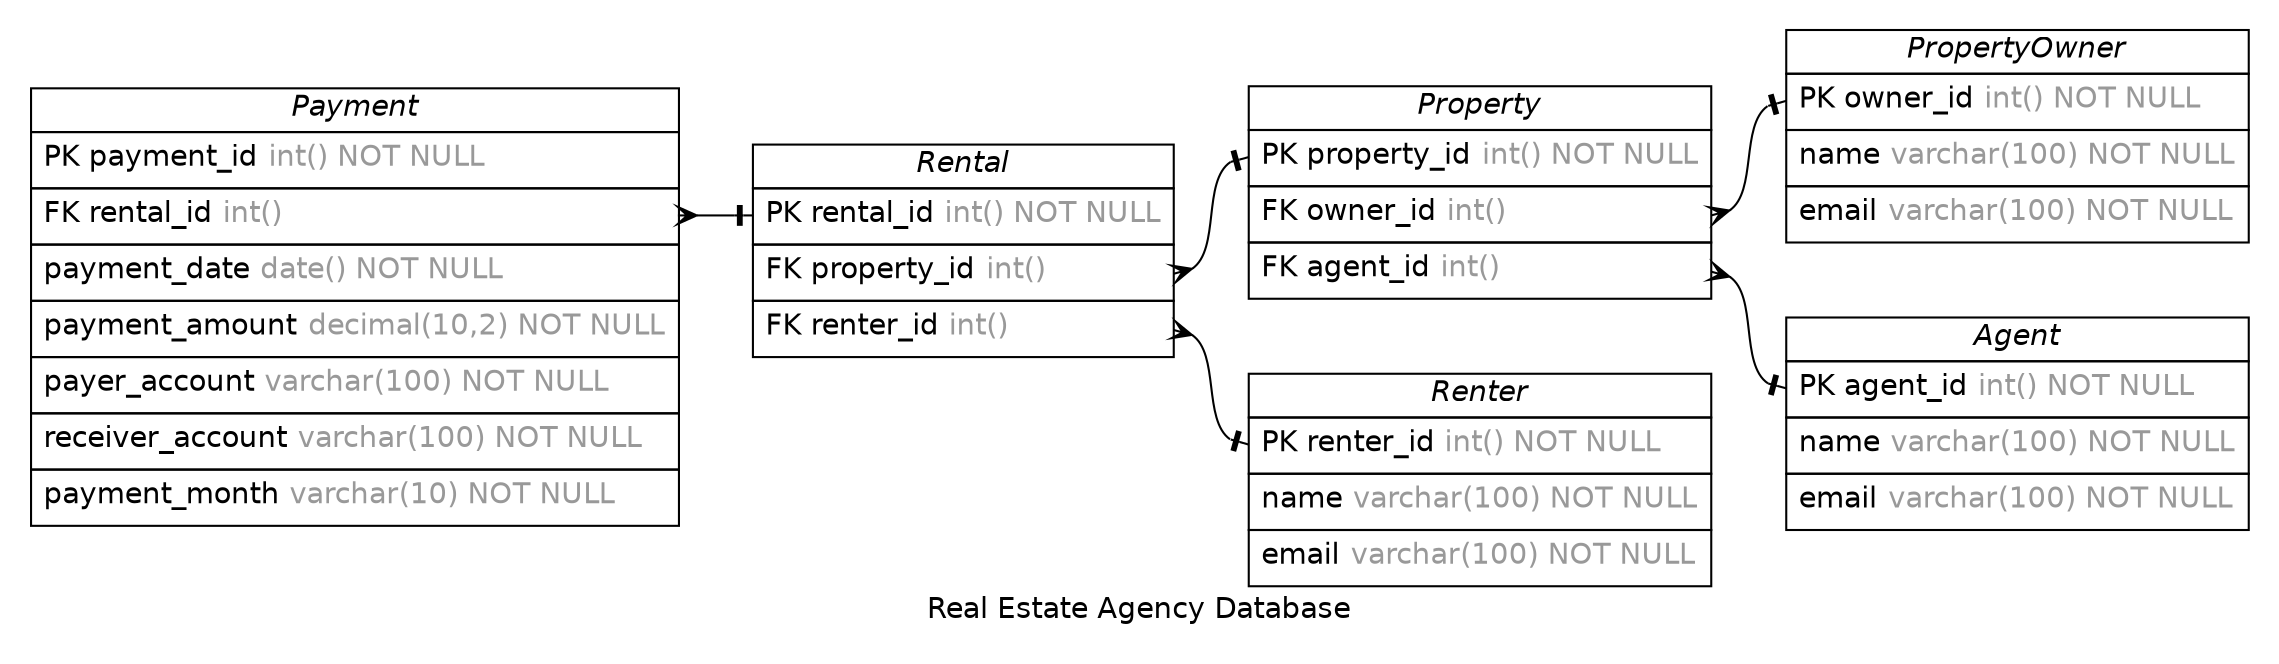 /* created with ERDot < https://github.com/ehne/ERDot > */
digraph G {
    graph [
        nodesep=0.5;
        rankdir="LR";
        concentrate=true;
        splines="spline";
        fontname="Helvetica";
        pad="0.2,0.2",
        label="Real Estate Agency Database",
        
    ];
    
    node [shape=plain, fontname="Helvetica"];
    edge [
        dir=both,
        fontsize=12,
        arrowsize=0.9,
        penwidth=1.0,
        labelangle=32,
        labeldistance=1.8,
        fontname="Helvetica"
    ];
    
    "Agent" [ label=<
        <table border="0" cellborder="1" cellspacing="0" >
        <tr><td><i>Agent</i></td></tr>
        <tr><td port="agent_id" align="left" cellpadding="5">PK agent_id <font color="grey60">int() NOT NULL</font></td></tr>
        <tr><td port="name" align="left" cellpadding="5">name <font color="grey60">varchar(100) NOT NULL</font></td></tr>
        <tr><td port="email" align="left" cellpadding="5">email <font color="grey60">varchar(100) NOT NULL</font></td></tr>
    </table>>];
    "PropertyOwner" [ label=<
        <table border="0" cellborder="1" cellspacing="0" >
        <tr><td><i>PropertyOwner</i></td></tr>
        <tr><td port="owner_id" align="left" cellpadding="5">PK owner_id <font color="grey60">int() NOT NULL</font></td></tr>
        <tr><td port="name" align="left" cellpadding="5">name <font color="grey60">varchar(100) NOT NULL</font></td></tr>
        <tr><td port="email" align="left" cellpadding="5">email <font color="grey60">varchar(100) NOT NULL</font></td></tr>
    </table>>];
    "Renter" [ label=<
        <table border="0" cellborder="1" cellspacing="0" >
        <tr><td><i>Renter</i></td></tr>
        <tr><td port="renter_id" align="left" cellpadding="5">PK renter_id <font color="grey60">int() NOT NULL</font></td></tr>
        <tr><td port="name" align="left" cellpadding="5">name <font color="grey60">varchar(100) NOT NULL</font></td></tr>
        <tr><td port="email" align="left" cellpadding="5">email <font color="grey60">varchar(100) NOT NULL</font></td></tr>
    </table>>];
    "Property" [ label=<
        <table border="0" cellborder="1" cellspacing="0" >
        <tr><td><i>Property</i></td></tr>
        <tr><td port="property_id" align="left" cellpadding="5">PK property_id <font color="grey60">int() NOT NULL</font></td></tr>
        <tr><td port="owner_id" align="left" cellpadding="5">FK owner_id <font color="grey60">int()</font></td></tr>
        <tr><td port="agent_id" align="left" cellpadding="5">FK agent_id <font color="grey60">int()</font></td></tr>
    </table>>];
    "Rental" [ label=<
        <table border="0" cellborder="1" cellspacing="0" >
        <tr><td><i>Rental</i></td></tr>
        <tr><td port="rental_id" align="left" cellpadding="5">PK rental_id <font color="grey60">int() NOT NULL</font></td></tr>
        <tr><td port="property_id" align="left" cellpadding="5">FK property_id <font color="grey60">int()</font></td></tr>
        <tr><td port="renter_id" align="left" cellpadding="5">FK renter_id <font color="grey60">int()</font></td></tr>
    </table>>];
    "Payment" [ label=<
        <table border="0" cellborder="1" cellspacing="0" >
        <tr><td><i>Payment</i></td></tr>
        <tr><td port="payment_id" align="left" cellpadding="5">PK payment_id <font color="grey60">int() NOT NULL</font></td></tr>
        <tr><td port="rental_id" align="left" cellpadding="5">FK rental_id <font color="grey60">int()</font></td></tr>
        <tr><td port="payment_date" align="left" cellpadding="5">payment_date <font color="grey60">date() NOT NULL</font></td></tr>
        <tr><td port="payment_amount" align="left" cellpadding="5">payment_amount <font color="grey60">decimal(10,2) NOT NULL</font></td></tr>
        <tr><td port="payer_account" align="left" cellpadding="5">payer_account <font color="grey60">varchar(100) NOT NULL</font></td></tr>
        <tr><td port="receiver_account" align="left" cellpadding="5">receiver_account <font color="grey60">varchar(100) NOT NULL</font></td></tr>
        <tr><td port="payment_month" align="left" cellpadding="5">payment_month <font color="grey60">varchar(10) NOT NULL</font></td></tr>
    </table>>];

    
    "Property":"owner_id"->"PropertyOwner":"owner_id" [
        arrowhead=noneotee,

        arrowtail=ocrow,
    ];

    
    "Property":"agent_id"->"Agent":"agent_id" [
        arrowhead=noneotee,

        arrowtail=ocrow,
    ];

    
    "Rental":"property_id"->"Property":"property_id" [
        arrowhead=noneotee,

        arrowtail=ocrow,
    ];

    
    "Rental":"renter_id"->"Renter":"renter_id" [
        arrowhead=noneotee,

        arrowtail=ocrow,
    ];

    
    "Payment":"rental_id"->"Rental":"rental_id" [
        arrowhead=noneotee,

        arrowtail=ocrow,
    ];



    

}

